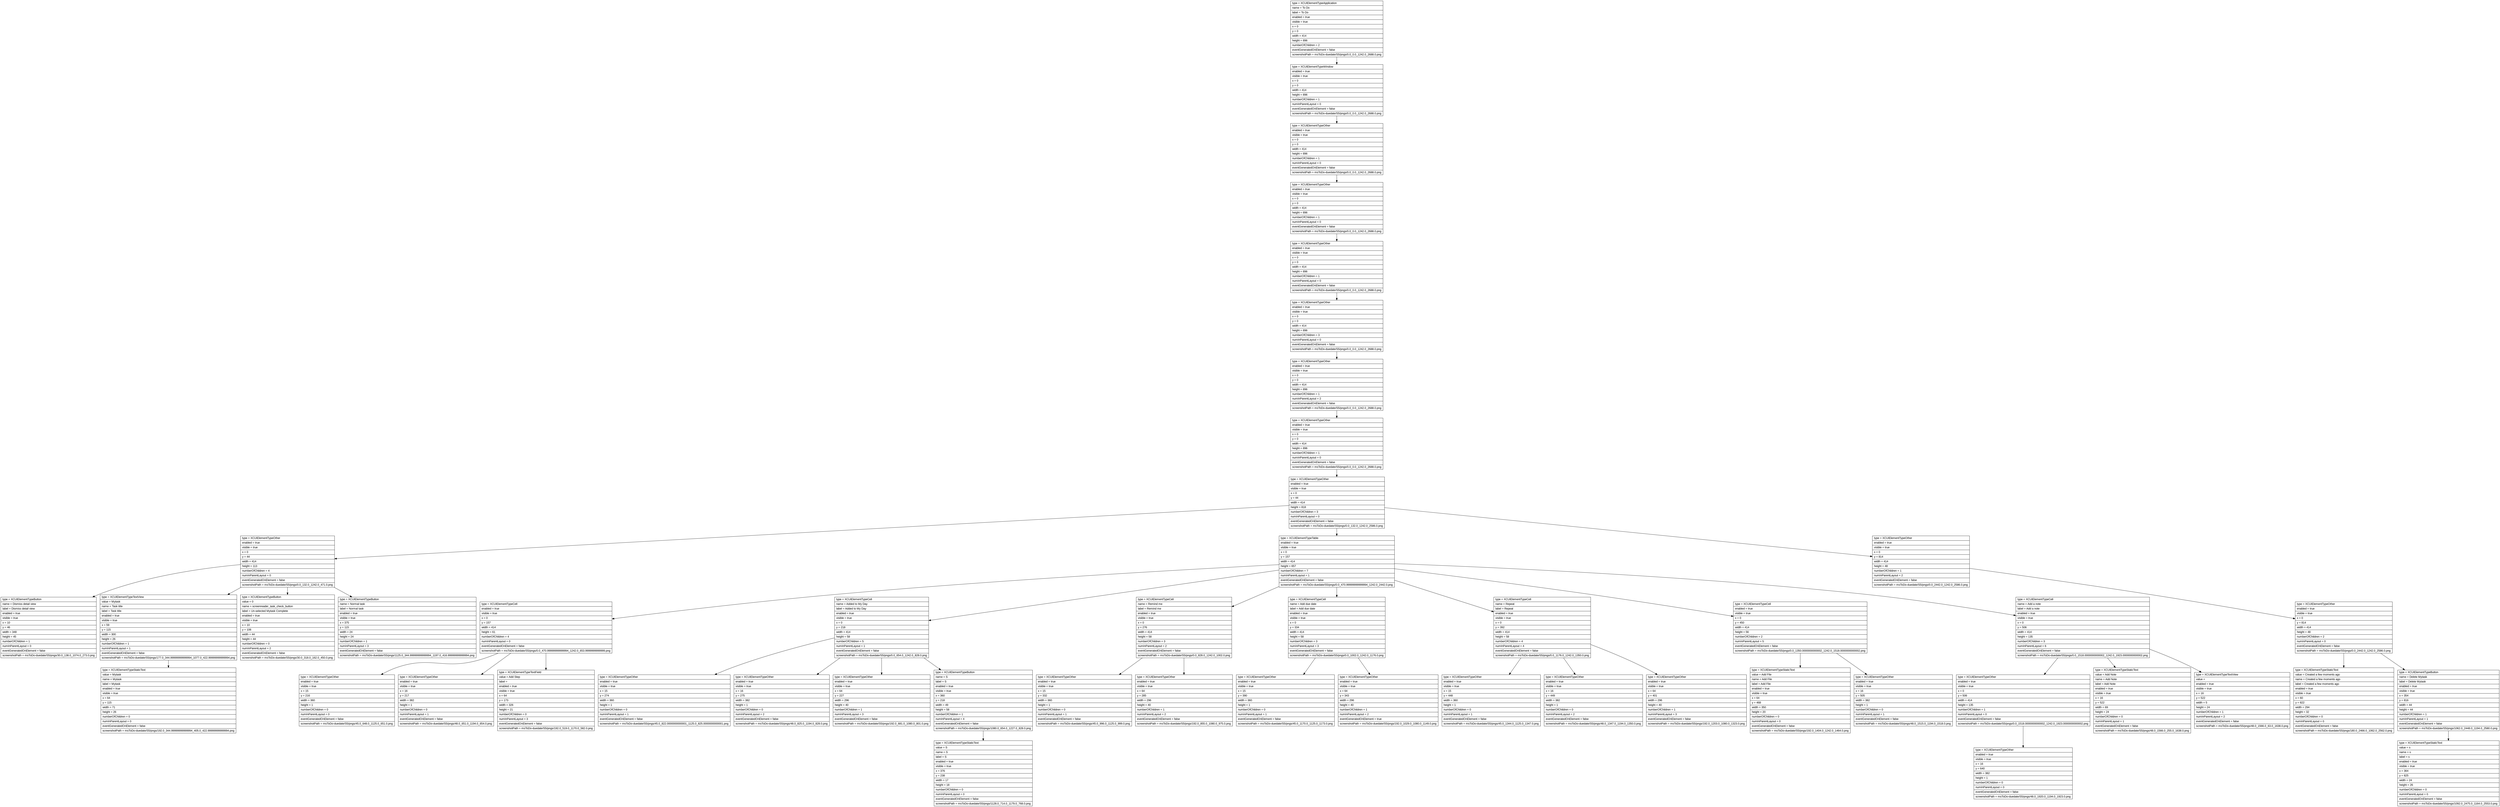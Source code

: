 digraph Layout {

	node [shape=record fontname=Arial];

	0	[label="{type = XCUIElementTypeApplication\l|name = To Do\l|label = To Do\l|enabled = true\l|visible = true\l|x = 0\l|y = 0\l|width = 414\l|height = 896\l|numberOfChildren = 2\l|eventGeneratedOnElement = false \l|screenshotPath = msToDo-duedate/S5/pngs/0.0_0.0_1242.0_2688.0.png\l}"]
	1	[label="{type = XCUIElementTypeWindow\l|enabled = true\l|visible = true\l|x = 0\l|y = 0\l|width = 414\l|height = 896\l|numberOfChildren = 1\l|numInParentLayout = 0\l|eventGeneratedOnElement = false \l|screenshotPath = msToDo-duedate/S5/pngs/0.0_0.0_1242.0_2688.0.png\l}"]
	2	[label="{type = XCUIElementTypeOther\l|enabled = true\l|visible = true\l|x = 0\l|y = 0\l|width = 414\l|height = 896\l|numberOfChildren = 1\l|numInParentLayout = 0\l|eventGeneratedOnElement = false \l|screenshotPath = msToDo-duedate/S5/pngs/0.0_0.0_1242.0_2688.0.png\l}"]
	3	[label="{type = XCUIElementTypeOther\l|enabled = true\l|visible = true\l|x = 0\l|y = 0\l|width = 414\l|height = 896\l|numberOfChildren = 1\l|numInParentLayout = 0\l|eventGeneratedOnElement = false \l|screenshotPath = msToDo-duedate/S5/pngs/0.0_0.0_1242.0_2688.0.png\l}"]
	4	[label="{type = XCUIElementTypeOther\l|enabled = true\l|visible = true\l|x = 0\l|y = 0\l|width = 414\l|height = 896\l|numberOfChildren = 1\l|numInParentLayout = 0\l|eventGeneratedOnElement = false \l|screenshotPath = msToDo-duedate/S5/pngs/0.0_0.0_1242.0_2688.0.png\l}"]
	5	[label="{type = XCUIElementTypeOther\l|enabled = true\l|visible = true\l|x = 0\l|y = 0\l|width = 414\l|height = 896\l|numberOfChildren = 3\l|numInParentLayout = 0\l|eventGeneratedOnElement = false \l|screenshotPath = msToDo-duedate/S5/pngs/0.0_0.0_1242.0_2688.0.png\l}"]
	6	[label="{type = XCUIElementTypeOther\l|enabled = true\l|visible = true\l|x = 0\l|y = 0\l|width = 414\l|height = 896\l|numberOfChildren = 1\l|numInParentLayout = 2\l|eventGeneratedOnElement = false \l|screenshotPath = msToDo-duedate/S5/pngs/0.0_0.0_1242.0_2688.0.png\l}"]
	7	[label="{type = XCUIElementTypeOther\l|enabled = true\l|visible = true\l|x = 0\l|y = 0\l|width = 414\l|height = 896\l|numberOfChildren = 1\l|numInParentLayout = 0\l|eventGeneratedOnElement = false \l|screenshotPath = msToDo-duedate/S5/pngs/0.0_0.0_1242.0_2688.0.png\l}"]
	8	[label="{type = XCUIElementTypeOther\l|enabled = true\l|visible = true\l|x = 0\l|y = 44\l|width = 414\l|height = 818\l|numberOfChildren = 3\l|numInParentLayout = 0\l|eventGeneratedOnElement = false \l|screenshotPath = msToDo-duedate/S5/pngs/0.0_132.0_1242.0_2586.0.png\l}"]
	9	[label="{type = XCUIElementTypeOther\l|enabled = true\l|visible = true\l|x = 0\l|y = 44\l|width = 414\l|height = 113\l|numberOfChildren = 4\l|numInParentLayout = 0\l|eventGeneratedOnElement = false \l|screenshotPath = msToDo-duedate/S5/pngs/0.0_132.0_1242.0_471.0.png\l}"]
	10	[label="{type = XCUIElementTypeTable\l|enabled = true\l|visible = true\l|x = 0\l|y = 157\l|width = 414\l|height = 657\l|numberOfChildren = 7\l|numInParentLayout = 1\l|eventGeneratedOnElement = false \l|screenshotPath = msToDo-duedate/S5/pngs/0.0_470.99999999999994_1242.0_2442.0.png\l}"]
	11	[label="{type = XCUIElementTypeOther\l|enabled = true\l|visible = true\l|x = 0\l|y = 814\l|width = 414\l|height = 48\l|numberOfChildren = 1\l|numInParentLayout = 2\l|eventGeneratedOnElement = false \l|screenshotPath = msToDo-duedate/S5/pngs/0.0_2442.0_1242.0_2586.0.png\l}"]
	12	[label="{type = XCUIElementTypeButton\l|name = Dismiss detail view\l|label = Dismiss detail view\l|enabled = true\l|visible = true\l|x = 10\l|y = 46\l|width = 348\l|height = 45\l|numberOfChildren = 1\l|numInParentLayout = 0\l|eventGeneratedOnElement = false \l|screenshotPath = msToDo-duedate/S5/pngs/30.0_138.0_1074.0_273.0.png\l}"]
	13	[label="{type = XCUIElementTypeTextView\l|value = Mytask\l|name = Task title\l|label = Task title\l|enabled = true\l|visible = true\l|x = 59\l|y = 115\l|width = 300\l|height = 26\l|numberOfChildren = 1\l|numInParentLayout = 1\l|eventGeneratedOnElement = false \l|screenshotPath = msToDo-duedate/S5/pngs/177.0_344.99999999999994_1077.0_422.99999999999994.png\l}"]
	14	[label="{type = XCUIElementTypeButton\l|value = 0\l|name = screenreader_task_check_button\l|label = Un-selected Mytask Complete\l|enabled = true\l|visible = true\l|x = 10\l|y = 106\l|width = 44\l|height = 44\l|numberOfChildren = 0\l|numInParentLayout = 2\l|eventGeneratedOnElement = false \l|screenshotPath = msToDo-duedate/S5/pngs/30.0_318.0_162.0_450.0.png\l}"]
	15	[label="{type = XCUIElementTypeButton\l|name = Normal task\l|label = Normal task\l|enabled = true\l|visible = true\l|x = 375\l|y = 115\l|width = 24\l|height = 24\l|numberOfChildren = 1\l|numInParentLayout = 3\l|eventGeneratedOnElement = false \l|screenshotPath = msToDo-duedate/S5/pngs/1125.0_344.99999999999994_1197.0_416.99999999999994.png\l}"]
	16	[label="{type = XCUIElementTypeCell\l|enabled = true\l|visible = true\l|x = 0\l|y = 157\l|width = 414\l|height = 61\l|numberOfChildren = 4\l|numInParentLayout = 0\l|eventGeneratedOnElement = false \l|screenshotPath = msToDo-duedate/S5/pngs/0.0_470.99999999999994_1242.0_653.9999999999999.png\l}"]
	17	[label="{type = XCUIElementTypeCell\l|name = Added to My Day\l|label = Added to My Day\l|enabled = true\l|visible = true\l|x = 0\l|y = 218\l|width = 414\l|height = 58\l|numberOfChildren = 5\l|numInParentLayout = 1\l|eventGeneratedOnElement = false \l|screenshotPath = msToDo-duedate/S5/pngs/0.0_654.0_1242.0_828.0.png\l}"]
	18	[label="{type = XCUIElementTypeCell\l|name = Remind me\l|label = Remind me\l|enabled = true\l|visible = true\l|x = 0\l|y = 276\l|width = 414\l|height = 58\l|numberOfChildren = 3\l|numInParentLayout = 2\l|eventGeneratedOnElement = false \l|screenshotPath = msToDo-duedate/S5/pngs/0.0_828.0_1242.0_1002.0.png\l}"]
	19	[label="{type = XCUIElementTypeCell\l|name = Add due date\l|label = Add due date\l|enabled = true\l|visible = true\l|x = 0\l|y = 334\l|width = 414\l|height = 58\l|numberOfChildren = 3\l|numInParentLayout = 3\l|eventGeneratedOnElement = false \l|screenshotPath = msToDo-duedate/S5/pngs/0.0_1002.0_1242.0_1176.0.png\l}"]
	20	[label="{type = XCUIElementTypeCell\l|name = Repeat\l|label = Repeat\l|enabled = true\l|visible = true\l|x = 0\l|y = 392\l|width = 414\l|height = 58\l|numberOfChildren = 4\l|numInParentLayout = 4\l|eventGeneratedOnElement = false \l|screenshotPath = msToDo-duedate/S5/pngs/0.0_1176.0_1242.0_1350.0.png\l}"]
	21	[label="{type = XCUIElementTypeCell\l|enabled = true\l|visible = true\l|x = 0\l|y = 450\l|width = 414\l|height = 56\l|numberOfChildren = 2\l|numInParentLayout = 5\l|eventGeneratedOnElement = false \l|screenshotPath = msToDo-duedate/S5/pngs/0.0_1350.0000000000002_1242.0_1518.0000000000002.png\l}"]
	22	[label="{type = XCUIElementTypeCell\l|name = Add a note\l|label = Add a note\l|enabled = true\l|visible = true\l|x = 0\l|y = 506\l|width = 414\l|height = 135\l|numberOfChildren = 3\l|numInParentLayout = 6\l|eventGeneratedOnElement = false \l|screenshotPath = msToDo-duedate/S5/pngs/0.0_1518.0000000000002_1242.0_1923.0000000000002.png\l}"]
	23	[label="{type = XCUIElementTypeOther\l|enabled = true\l|visible = true\l|x = 0\l|y = 814\l|width = 414\l|height = 48\l|numberOfChildren = 2\l|numInParentLayout = 0\l|eventGeneratedOnElement = false \l|screenshotPath = msToDo-duedate/S5/pngs/0.0_2442.0_1242.0_2586.0.png\l}"]
	24	[label="{type = XCUIElementTypeStaticText\l|value = Mytask\l|name = Mytask\l|label = Mytask\l|enabled = true\l|visible = true\l|x = 64\l|y = 115\l|width = 71\l|height = 26\l|numberOfChildren = 0\l|numInParentLayout = 0\l|eventGeneratedOnElement = false \l|screenshotPath = msToDo-duedate/S5/pngs/192.0_344.99999999999994_405.0_422.99999999999994.png\l}"]
	25	[label="{type = XCUIElementTypeOther\l|enabled = true\l|visible = true\l|x = 15\l|y = 216\l|width = 360\l|height = 1\l|numberOfChildren = 0\l|numInParentLayout = 0\l|eventGeneratedOnElement = false \l|screenshotPath = msToDo-duedate/S5/pngs/45.0_648.0_1125.0_651.0.png\l}"]
	26	[label="{type = XCUIElementTypeOther\l|enabled = true\l|visible = true\l|x = 16\l|y = 217\l|width = 382\l|height = 1\l|numberOfChildren = 0\l|numInParentLayout = 1\l|eventGeneratedOnElement = false \l|screenshotPath = msToDo-duedate/S5/pngs/48.0_651.0_1194.0_654.0.png\l}"]
	27	[label="{type = XCUIElementTypeTextField\l|value = Add Step\l|label = \l|enabled = true\l|visible = true\l|x = 64\l|y = 173\l|width = 326\l|height = 21\l|numberOfChildren = 0\l|numInParentLayout = 3\l|eventGeneratedOnElement = false \l|screenshotPath = msToDo-duedate/S5/pngs/192.0_519.0_1170.0_582.0.png\l}"]
	28	[label="{type = XCUIElementTypeOther\l|enabled = true\l|visible = true\l|x = 15\l|y = 274\l|width = 360\l|height = 1\l|numberOfChildren = 0\l|numInParentLayout = 1\l|eventGeneratedOnElement = false \l|screenshotPath = msToDo-duedate/S5/pngs/45.0_822.0000000000001_1125.0_825.0000000000001.png\l}"]
	29	[label="{type = XCUIElementTypeOther\l|enabled = true\l|visible = true\l|x = 16\l|y = 275\l|width = 382\l|height = 1\l|numberOfChildren = 0\l|numInParentLayout = 2\l|eventGeneratedOnElement = false \l|screenshotPath = msToDo-duedate/S5/pngs/48.0_825.0_1194.0_828.0.png\l}"]
	30	[label="{type = XCUIElementTypeOther\l|enabled = true\l|visible = true\l|x = 64\l|y = 227\l|width = 296\l|height = 40\l|numberOfChildren = 1\l|numInParentLayout = 3\l|eventGeneratedOnElement = false \l|screenshotPath = msToDo-duedate/S5/pngs/192.0_681.0_1080.0_801.0.png\l}"]
	31	[label="{type = XCUIElementTypeButton\l|name = S\l|label = S\l|enabled = true\l|visible = true\l|x = 360\l|y = 218\l|width = 49\l|height = 58\l|numberOfChildren = 1\l|numInParentLayout = 4\l|eventGeneratedOnElement = false \l|screenshotPath = msToDo-duedate/S5/pngs/1080.0_654.0_1227.0_828.0.png\l}"]
	32	[label="{type = XCUIElementTypeOther\l|enabled = true\l|visible = true\l|x = 15\l|y = 332\l|width = 360\l|height = 1\l|numberOfChildren = 0\l|numInParentLayout = 1\l|eventGeneratedOnElement = false \l|screenshotPath = msToDo-duedate/S5/pngs/45.0_996.0_1125.0_999.0.png\l}"]
	33	[label="{type = XCUIElementTypeOther\l|enabled = true\l|visible = true\l|x = 64\l|y = 285\l|width = 296\l|height = 40\l|numberOfChildren = 1\l|numInParentLayout = 2\l|eventGeneratedOnElement = false \l|screenshotPath = msToDo-duedate/S5/pngs/192.0_855.0_1080.0_975.0.png\l}"]
	34	[label="{type = XCUIElementTypeOther\l|enabled = true\l|visible = true\l|x = 15\l|y = 390\l|width = 360\l|height = 1\l|numberOfChildren = 0\l|numInParentLayout = 1\l|eventGeneratedOnElement = false \l|screenshotPath = msToDo-duedate/S5/pngs/45.0_1170.0_1125.0_1173.0.png\l}"]
	35	[label="{type = XCUIElementTypeOther\l|enabled = true\l|visible = true\l|x = 64\l|y = 343\l|width = 296\l|height = 40\l|numberOfChildren = 1\l|numInParentLayout = 2\l|eventGeneratedOnElement = true \l|screenshotPath = msToDo-duedate/S5/pngs/192.0_1029.0_1080.0_1149.0.png\l}"]
	36	[label="{type = XCUIElementTypeOther\l|enabled = true\l|visible = true\l|x = 15\l|y = 448\l|width = 360\l|height = 1\l|numberOfChildren = 0\l|numInParentLayout = 1\l|eventGeneratedOnElement = false \l|screenshotPath = msToDo-duedate/S5/pngs/45.0_1344.0_1125.0_1347.0.png\l}"]
	37	[label="{type = XCUIElementTypeOther\l|enabled = true\l|visible = true\l|x = 16\l|y = 449\l|width = 382\l|height = 1\l|numberOfChildren = 0\l|numInParentLayout = 2\l|eventGeneratedOnElement = false \l|screenshotPath = msToDo-duedate/S5/pngs/48.0_1347.0_1194.0_1350.0.png\l}"]
	38	[label="{type = XCUIElementTypeOther\l|enabled = true\l|visible = true\l|x = 64\l|y = 401\l|width = 296\l|height = 40\l|numberOfChildren = 1\l|numInParentLayout = 3\l|eventGeneratedOnElement = false \l|screenshotPath = msToDo-duedate/S5/pngs/192.0_1203.0_1080.0_1323.0.png\l}"]
	39	[label="{type = XCUIElementTypeStaticText\l|value = Add File\l|name = Add File\l|label = Add File\l|enabled = true\l|visible = true\l|x = 64\l|y = 468\l|width = 350\l|height = 20\l|numberOfChildren = 0\l|numInParentLayout = 0\l|eventGeneratedOnElement = false \l|screenshotPath = msToDo-duedate/S5/pngs/192.0_1404.0_1242.0_1464.0.png\l}"]
	40	[label="{type = XCUIElementTypeOther\l|enabled = true\l|visible = true\l|x = 16\l|y = 505\l|width = 382\l|height = 1\l|numberOfChildren = 0\l|numInParentLayout = 1\l|eventGeneratedOnElement = false \l|screenshotPath = msToDo-duedate/S5/pngs/48.0_1515.0_1194.0_1518.0.png\l}"]
	41	[label="{type = XCUIElementTypeOther\l|enabled = true\l|visible = true\l|x = 0\l|y = 506\l|width = 414\l|height = 135\l|numberOfChildren = 1\l|numInParentLayout = 0\l|eventGeneratedOnElement = false \l|screenshotPath = msToDo-duedate/S5/pngs/0.0_1518.0000000000002_1242.0_1923.0000000000002.png\l}"]
	42	[label="{type = XCUIElementTypeStaticText\l|value = Add Note\l|name = Add Note\l|label = Add Note\l|enabled = true\l|visible = true\l|x = 16\l|y = 522\l|width = 69\l|height = 24\l|numberOfChildren = 0\l|numInParentLayout = 1\l|eventGeneratedOnElement = false \l|screenshotPath = msToDo-duedate/S5/pngs/48.0_1566.0_255.0_1638.0.png\l}"]
	43	[label="{type = XCUIElementTypeTextView\l|value =  \l|enabled = true\l|visible = true\l|x = 16\l|y = 522\l|width = 5\l|height = 24\l|numberOfChildren = 1\l|numInParentLayout = 2\l|eventGeneratedOnElement = false \l|screenshotPath = msToDo-duedate/S5/pngs/48.0_1566.0_63.0_1638.0.png\l}"]
	44	[label="{type = XCUIElementTypeStaticText\l|value = Created a few moments ago\l|name = Created a few moments ago\l|label = Created a few moments ago\l|enabled = true\l|visible = true\l|x = 60\l|y = 822\l|width = 294\l|height = 32\l|numberOfChildren = 0\l|numInParentLayout = 0\l|eventGeneratedOnElement = false \l|screenshotPath = msToDo-duedate/S5/pngs/180.0_2466.0_1062.0_2562.0.png\l}"]
	45	[label="{type = XCUIElementTypeButton\l|name = Delete Mytask\l|label = Delete Mytask\l|enabled = true\l|visible = true\l|x = 354\l|y = 816\l|width = 44\l|height = 44\l|numberOfChildren = 1\l|numInParentLayout = 1\l|eventGeneratedOnElement = false \l|screenshotPath = msToDo-duedate/S5/pngs/1062.0_2448.0_1194.0_2580.0.png\l}"]
	46	[label="{type = XCUIElementTypeStaticText\l|value = S\l|name = S\l|label = S\l|enabled = true\l|visible = true\l|x = 376\l|y = 238\l|width = 17\l|height = 18\l|numberOfChildren = 0\l|numInParentLayout = 0\l|eventGeneratedOnElement = false \l|screenshotPath = msToDo-duedate/S5/pngs/1128.0_714.0_1179.0_768.0.png\l}"]
	47	[label="{type = XCUIElementTypeOther\l|enabled = true\l|visible = true\l|x = 16\l|y = 640\l|width = 382\l|height = 1\l|numberOfChildren = 0\l|numInParentLayout = 0\l|eventGeneratedOnElement = false \l|screenshotPath = msToDo-duedate/S5/pngs/48.0_1920.0_1194.0_1923.0.png\l}"]
	48	[label="{type = XCUIElementTypeStaticText\l|value = s\l|name = s\l|label = s\l|enabled = true\l|visible = true\l|x = 364\l|y = 825\l|width = 24\l|height = 26\l|numberOfChildren = 0\l|numInParentLayout = 0\l|eventGeneratedOnElement = false \l|screenshotPath = msToDo-duedate/S5/pngs/1092.0_2475.0_1164.0_2553.0.png\l}"]


	0 -> 1
	1 -> 2
	2 -> 3
	3 -> 4
	4 -> 5
	5 -> 6
	6 -> 7
	7 -> 8
	8 -> 9
	8 -> 10
	8 -> 11
	9 -> 12
	9 -> 13
	9 -> 14
	9 -> 15
	10 -> 16
	10 -> 17
	10 -> 18
	10 -> 19
	10 -> 20
	10 -> 21
	10 -> 22
	11 -> 23
	13 -> 24
	16 -> 25
	16 -> 26
	16 -> 27
	17 -> 28
	17 -> 29
	17 -> 30
	17 -> 31
	18 -> 32
	18 -> 33
	19 -> 34
	19 -> 35
	20 -> 36
	20 -> 37
	20 -> 38
	21 -> 39
	21 -> 40
	22 -> 41
	22 -> 42
	22 -> 43
	23 -> 44
	23 -> 45
	31 -> 46
	41 -> 47
	45 -> 48


}